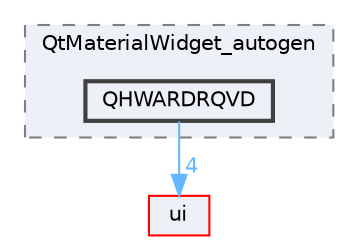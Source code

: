 digraph "QHWARDRQVD"
{
 // LATEX_PDF_SIZE
  bgcolor="transparent";
  edge [fontname=Helvetica,fontsize=10,labelfontname=Helvetica,labelfontsize=10];
  node [fontname=Helvetica,fontsize=10,shape=box,height=0.2,width=0.4];
  compound=true
  subgraph clusterdir_ef79c2e318cccb174faf66af28e4f96b {
    graph [ bgcolor="#edf0f7", pencolor="grey50", label="QtMaterialWidget_autogen", fontname=Helvetica,fontsize=10 style="filled,dashed", URL="dir_ef79c2e318cccb174faf66af28e4f96b.html",tooltip=""]
  dir_3fa592cd46f968e94aa0a8232567f2e7 [label="QHWARDRQVD", fillcolor="#edf0f7", color="grey25", style="filled,bold", URL="dir_3fa592cd46f968e94aa0a8232567f2e7.html",tooltip=""];
  }
  dir_1788f8309b1a812dcb800a185471cf6c [label="ui", fillcolor="#edf0f7", color="red", style="filled", URL="dir_1788f8309b1a812dcb800a185471cf6c.html",tooltip=""];
  dir_3fa592cd46f968e94aa0a8232567f2e7->dir_1788f8309b1a812dcb800a185471cf6c [headlabel="4", labeldistance=1.5 headhref="dir_000295_000351.html" href="dir_000295_000351.html" color="steelblue1" fontcolor="steelblue1"];
}
